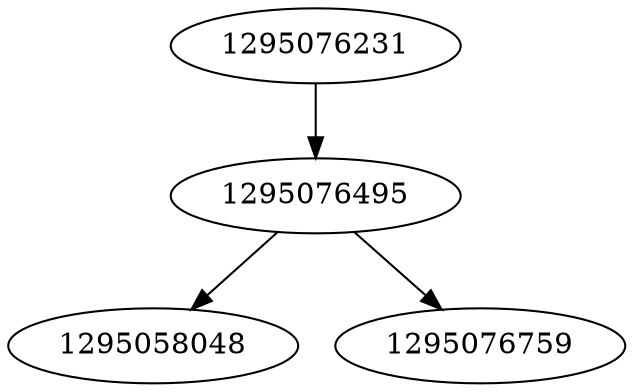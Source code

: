 strict digraph  {
1295058048;
1295076231;
1295076495;
1295076759;
1295076231 -> 1295076495;
1295076495 -> 1295058048;
1295076495 -> 1295076759;
}
